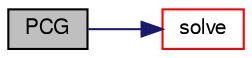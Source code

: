 digraph "PCG"
{
  bgcolor="transparent";
  edge [fontname="FreeSans",fontsize="10",labelfontname="FreeSans",labelfontsize="10"];
  node [fontname="FreeSans",fontsize="10",shape=record];
  rankdir="LR";
  Node0 [label="PCG",height=0.2,width=0.4,color="black", fillcolor="grey75", style="filled", fontcolor="black"];
  Node0 -> Node1 [color="midnightblue",fontsize="10",style="solid",fontname="FreeSans"];
  Node1 [label="solve",height=0.2,width=0.4,color="red",URL="$a27046.html#ad38597d099f9905e3f399b01af791bcb",tooltip="Solve the matrix with this solver. "];
}

